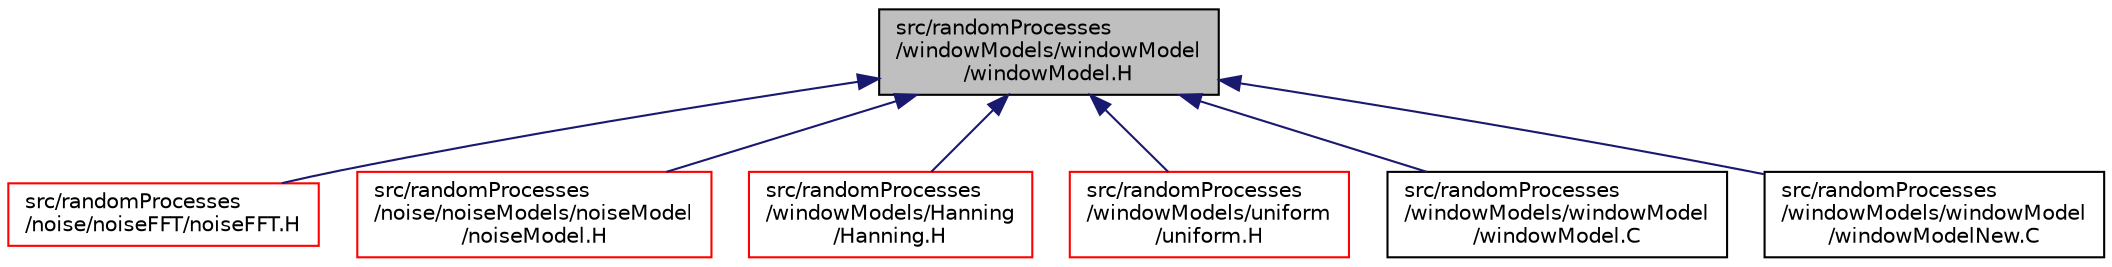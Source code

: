 digraph "src/randomProcesses/windowModels/windowModel/windowModel.H"
{
  bgcolor="transparent";
  edge [fontname="Helvetica",fontsize="10",labelfontname="Helvetica",labelfontsize="10"];
  node [fontname="Helvetica",fontsize="10",shape=record];
  Node1 [label="src/randomProcesses\l/windowModels/windowModel\l/windowModel.H",height=0.2,width=0.4,color="black", fillcolor="grey75", style="filled" fontcolor="black"];
  Node1 -> Node2 [dir="back",color="midnightblue",fontsize="10",style="solid",fontname="Helvetica"];
  Node2 [label="src/randomProcesses\l/noise/noiseFFT/noiseFFT.H",height=0.2,width=0.4,color="red",URL="$noiseFFT_8H.html"];
  Node1 -> Node3 [dir="back",color="midnightblue",fontsize="10",style="solid",fontname="Helvetica"];
  Node3 [label="src/randomProcesses\l/noise/noiseModels/noiseModel\l/noiseModel.H",height=0.2,width=0.4,color="red",URL="$noiseModel_8H.html"];
  Node1 -> Node4 [dir="back",color="midnightblue",fontsize="10",style="solid",fontname="Helvetica"];
  Node4 [label="src/randomProcesses\l/windowModels/Hanning\l/Hanning.H",height=0.2,width=0.4,color="red",URL="$Hanning_8H.html"];
  Node1 -> Node5 [dir="back",color="midnightblue",fontsize="10",style="solid",fontname="Helvetica"];
  Node5 [label="src/randomProcesses\l/windowModels/uniform\l/uniform.H",height=0.2,width=0.4,color="red",URL="$src_2randomProcesses_2windowModels_2uniform_2uniform_8H.html"];
  Node1 -> Node6 [dir="back",color="midnightblue",fontsize="10",style="solid",fontname="Helvetica"];
  Node6 [label="src/randomProcesses\l/windowModels/windowModel\l/windowModel.C",height=0.2,width=0.4,color="black",URL="$windowModel_8C.html"];
  Node1 -> Node7 [dir="back",color="midnightblue",fontsize="10",style="solid",fontname="Helvetica"];
  Node7 [label="src/randomProcesses\l/windowModels/windowModel\l/windowModelNew.C",height=0.2,width=0.4,color="black",URL="$windowModelNew_8C.html"];
}
